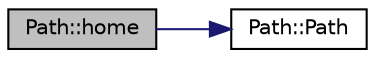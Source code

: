 digraph "Path::home"
{
 // LATEX_PDF_SIZE
  edge [fontname="Helvetica",fontsize="10",labelfontname="Helvetica",labelfontsize="10"];
  node [fontname="Helvetica",fontsize="10",shape=record];
  rankdir="LR";
  Node1 [label="Path::home",height=0.2,width=0.4,color="black", fillcolor="grey75", style="filled", fontcolor="black",tooltip=" "];
  Node1 -> Node2 [color="midnightblue",fontsize="10",style="solid",fontname="Helvetica"];
  Node2 [label="Path::Path",height=0.2,width=0.4,color="black", fillcolor="white", style="filled",URL="$class_path.html#af26cfab021ddf49af73da3b2beca85ac",tooltip=" "];
}
